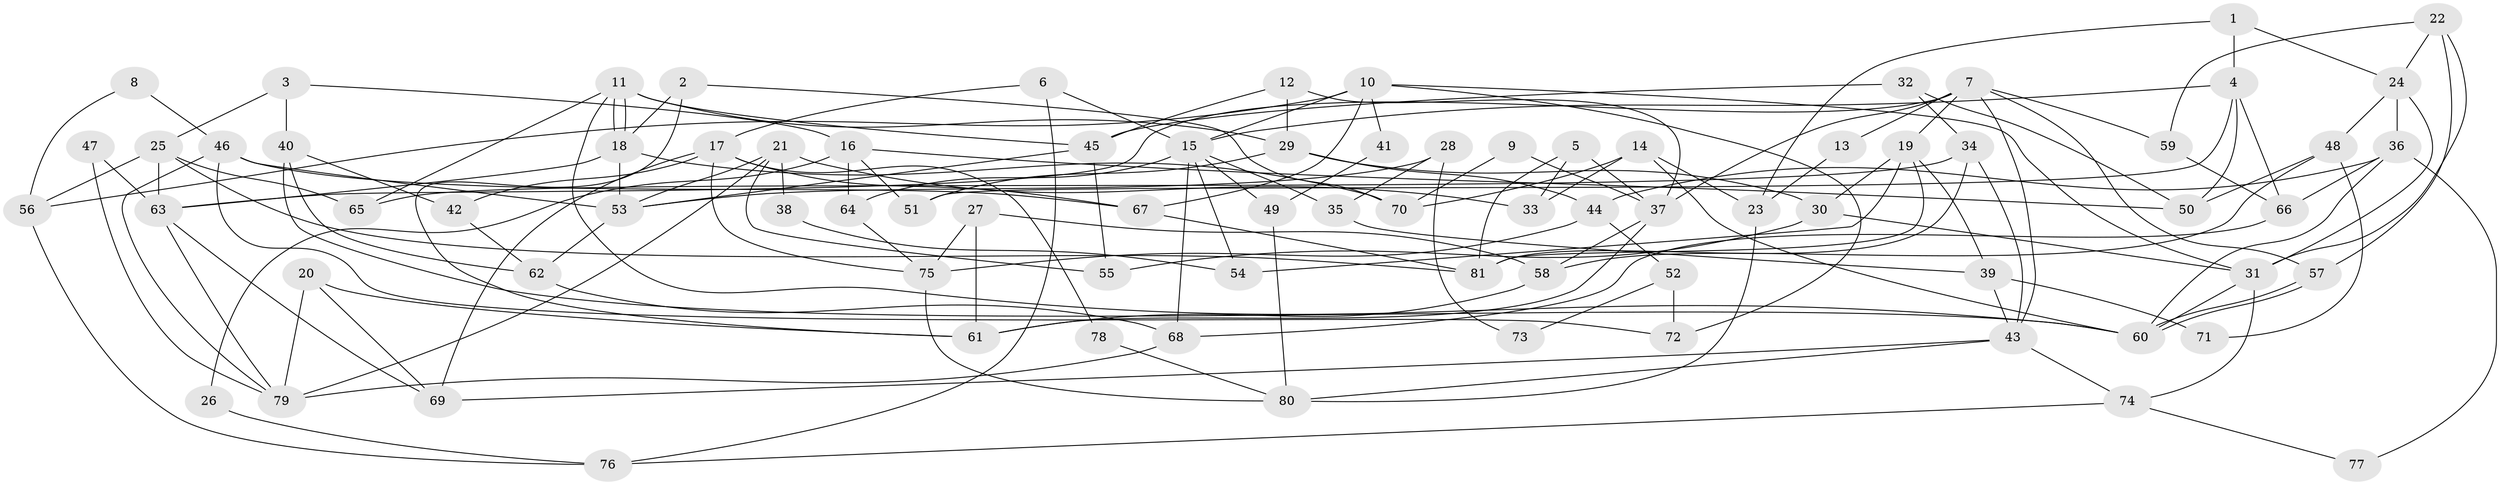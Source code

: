 // coarse degree distribution, {2: 0.15, 3: 0.2, 7: 0.125, 4: 0.225, 5: 0.075, 6: 0.1, 9: 0.025, 8: 0.075, 11: 0.025}
// Generated by graph-tools (version 1.1) at 2025/54/03/04/25 21:54:40]
// undirected, 81 vertices, 162 edges
graph export_dot {
graph [start="1"]
  node [color=gray90,style=filled];
  1;
  2;
  3;
  4;
  5;
  6;
  7;
  8;
  9;
  10;
  11;
  12;
  13;
  14;
  15;
  16;
  17;
  18;
  19;
  20;
  21;
  22;
  23;
  24;
  25;
  26;
  27;
  28;
  29;
  30;
  31;
  32;
  33;
  34;
  35;
  36;
  37;
  38;
  39;
  40;
  41;
  42;
  43;
  44;
  45;
  46;
  47;
  48;
  49;
  50;
  51;
  52;
  53;
  54;
  55;
  56;
  57;
  58;
  59;
  60;
  61;
  62;
  63;
  64;
  65;
  66;
  67;
  68;
  69;
  70;
  71;
  72;
  73;
  74;
  75;
  76;
  77;
  78;
  79;
  80;
  81;
  1 -- 24;
  1 -- 4;
  1 -- 23;
  2 -- 70;
  2 -- 18;
  2 -- 61;
  3 -- 16;
  3 -- 25;
  3 -- 40;
  4 -- 51;
  4 -- 50;
  4 -- 15;
  4 -- 66;
  5 -- 81;
  5 -- 37;
  5 -- 33;
  6 -- 17;
  6 -- 15;
  6 -- 76;
  7 -- 63;
  7 -- 59;
  7 -- 13;
  7 -- 19;
  7 -- 37;
  7 -- 43;
  7 -- 57;
  8 -- 56;
  8 -- 46;
  9 -- 37;
  9 -- 70;
  10 -- 31;
  10 -- 15;
  10 -- 41;
  10 -- 56;
  10 -- 67;
  10 -- 72;
  11 -- 18;
  11 -- 18;
  11 -- 29;
  11 -- 45;
  11 -- 60;
  11 -- 65;
  12 -- 45;
  12 -- 37;
  12 -- 29;
  13 -- 23;
  14 -- 60;
  14 -- 23;
  14 -- 33;
  14 -- 70;
  15 -- 68;
  15 -- 35;
  15 -- 49;
  15 -- 54;
  15 -- 64;
  16 -- 50;
  16 -- 64;
  16 -- 26;
  16 -- 51;
  17 -- 67;
  17 -- 69;
  17 -- 42;
  17 -- 75;
  17 -- 78;
  18 -- 53;
  18 -- 63;
  18 -- 70;
  19 -- 81;
  19 -- 30;
  19 -- 39;
  19 -- 54;
  20 -- 61;
  20 -- 79;
  20 -- 69;
  21 -- 53;
  21 -- 33;
  21 -- 38;
  21 -- 55;
  21 -- 79;
  22 -- 31;
  22 -- 57;
  22 -- 24;
  22 -- 59;
  23 -- 80;
  24 -- 36;
  24 -- 31;
  24 -- 48;
  25 -- 56;
  25 -- 63;
  25 -- 65;
  25 -- 81;
  26 -- 76;
  27 -- 61;
  27 -- 75;
  27 -- 58;
  28 -- 53;
  28 -- 35;
  28 -- 73;
  29 -- 30;
  29 -- 44;
  29 -- 51;
  30 -- 31;
  30 -- 55;
  31 -- 60;
  31 -- 74;
  32 -- 34;
  32 -- 45;
  32 -- 50;
  34 -- 43;
  34 -- 65;
  34 -- 81;
  35 -- 39;
  36 -- 66;
  36 -- 60;
  36 -- 44;
  36 -- 77;
  37 -- 58;
  37 -- 61;
  38 -- 54;
  39 -- 43;
  39 -- 71;
  40 -- 60;
  40 -- 42;
  40 -- 62;
  41 -- 49;
  42 -- 62;
  43 -- 69;
  43 -- 74;
  43 -- 80;
  44 -- 52;
  44 -- 75;
  45 -- 55;
  45 -- 53;
  46 -- 53;
  46 -- 67;
  46 -- 72;
  46 -- 79;
  47 -- 79;
  47 -- 63;
  48 -- 58;
  48 -- 50;
  48 -- 71;
  49 -- 80;
  52 -- 72;
  52 -- 73;
  53 -- 62;
  56 -- 76;
  57 -- 60;
  57 -- 60;
  58 -- 61;
  59 -- 66;
  62 -- 68;
  63 -- 79;
  63 -- 69;
  64 -- 75;
  66 -- 68;
  67 -- 81;
  68 -- 79;
  74 -- 76;
  74 -- 77;
  75 -- 80;
  78 -- 80;
}
